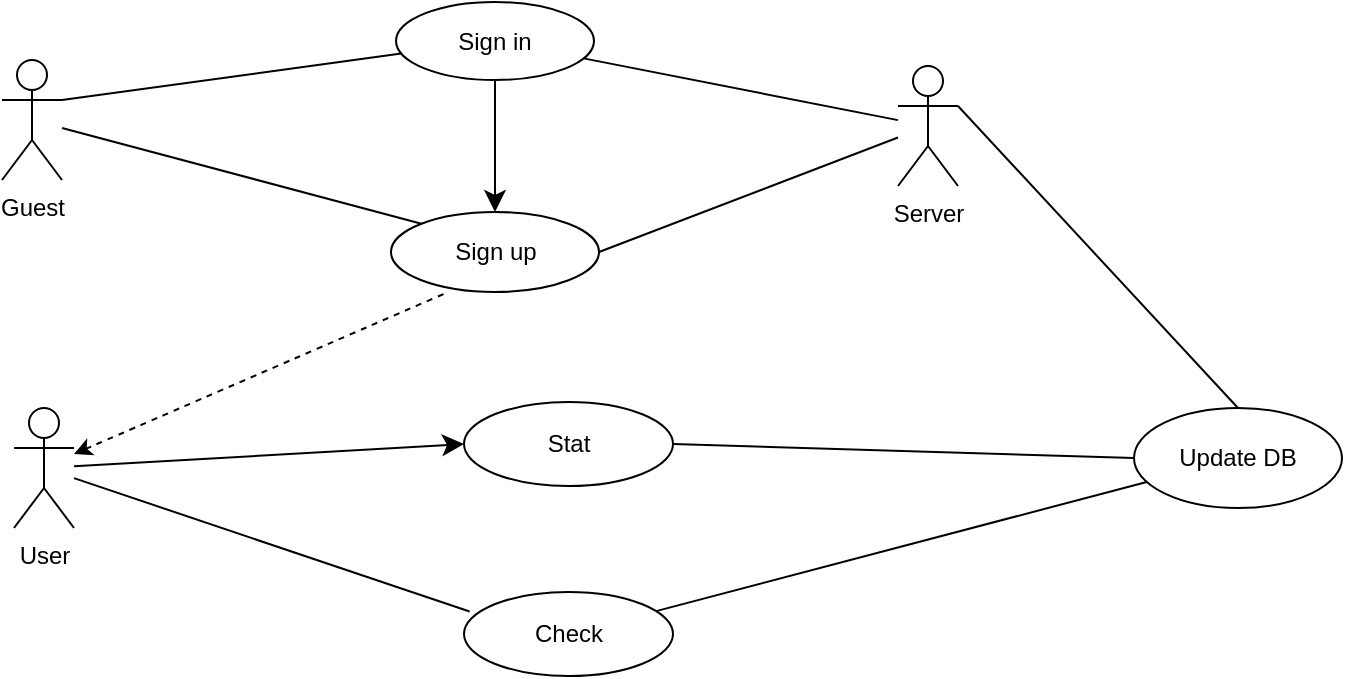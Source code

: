 <mxfile version="24.8.4">
  <diagram name="Страница — 1" id="V2-fQT5zMQqaheredIf3">
    <mxGraphModel dx="1450" dy="1015" grid="0" gridSize="10" guides="1" tooltips="1" connect="1" arrows="1" fold="1" page="0" pageScale="1" pageWidth="827" pageHeight="1169" math="0" shadow="0">
      <root>
        <mxCell id="0" />
        <mxCell id="1" parent="0" />
        <mxCell id="lnjXJIgrTa2Q20FUyr7j-8" value="Guest&lt;div&gt;&lt;br&gt;&lt;/div&gt;" style="shape=umlActor;verticalLabelPosition=bottom;verticalAlign=top;html=1;outlineConnect=0;" vertex="1" parent="1">
          <mxGeometry x="-167" y="19" width="30" height="60" as="geometry" />
        </mxCell>
        <mxCell id="lnjXJIgrTa2Q20FUyr7j-13" value="User&lt;div&gt;&lt;br&gt;&lt;/div&gt;" style="shape=umlActor;verticalLabelPosition=bottom;verticalAlign=top;html=1;outlineConnect=0;" vertex="1" parent="1">
          <mxGeometry x="-161" y="193" width="30" height="60" as="geometry" />
        </mxCell>
        <mxCell id="lnjXJIgrTa2Q20FUyr7j-15" value="Server&lt;div&gt;&lt;br&gt;&lt;/div&gt;" style="shape=umlActor;verticalLabelPosition=bottom;verticalAlign=top;html=1;outlineConnect=0;" vertex="1" parent="1">
          <mxGeometry x="281" y="22" width="30" height="60" as="geometry" />
        </mxCell>
        <mxCell id="lnjXJIgrTa2Q20FUyr7j-17" value="Sign in" style="ellipse;whiteSpace=wrap;html=1;" vertex="1" parent="1">
          <mxGeometry x="30" y="-10" width="99" height="39" as="geometry" />
        </mxCell>
        <mxCell id="lnjXJIgrTa2Q20FUyr7j-19" value="Sign up" style="ellipse;whiteSpace=wrap;html=1;" vertex="1" parent="1">
          <mxGeometry x="27.5" y="95" width="104" height="40" as="geometry" />
        </mxCell>
        <mxCell id="lnjXJIgrTa2Q20FUyr7j-21" value="Update DB" style="ellipse;whiteSpace=wrap;html=1;" vertex="1" parent="1">
          <mxGeometry x="399" y="193" width="104" height="50" as="geometry" />
        </mxCell>
        <mxCell id="lnjXJIgrTa2Q20FUyr7j-22" value="" style="endArrow=none;dashed=1;html=1;rounded=0;fontSize=12;curved=1;entryX=0.262;entryY=1.015;entryDx=0;entryDy=0;entryPerimeter=0;verticalAlign=top;startArrow=classic;startFill=1;" edge="1" parent="1" target="lnjXJIgrTa2Q20FUyr7j-19">
          <mxGeometry width="50" height="50" relative="1" as="geometry">
            <mxPoint x="-131" y="216" as="sourcePoint" />
            <mxPoint x="-44" y="169" as="targetPoint" />
          </mxGeometry>
        </mxCell>
        <mxCell id="lnjXJIgrTa2Q20FUyr7j-23" value="" style="endArrow=none;html=1;rounded=0;fontSize=12;startSize=8;endSize=8;curved=1;exitX=1;exitY=0.333;exitDx=0;exitDy=0;exitPerimeter=0;" edge="1" parent="1" source="lnjXJIgrTa2Q20FUyr7j-8" target="lnjXJIgrTa2Q20FUyr7j-17">
          <mxGeometry width="50" height="50" relative="1" as="geometry">
            <mxPoint x="-119" y="87" as="sourcePoint" />
            <mxPoint x="-69" y="37" as="targetPoint" />
          </mxGeometry>
        </mxCell>
        <mxCell id="lnjXJIgrTa2Q20FUyr7j-24" value="" style="endArrow=none;html=1;rounded=0;fontSize=12;startSize=8;endSize=8;curved=1;entryX=0;entryY=0;entryDx=0;entryDy=0;" edge="1" parent="1" source="lnjXJIgrTa2Q20FUyr7j-8" target="lnjXJIgrTa2Q20FUyr7j-19">
          <mxGeometry width="50" height="50" relative="1" as="geometry">
            <mxPoint x="-82" y="142" as="sourcePoint" />
            <mxPoint x="-32" y="92" as="targetPoint" />
          </mxGeometry>
        </mxCell>
        <mxCell id="lnjXJIgrTa2Q20FUyr7j-25" value="" style="endArrow=classic;html=1;rounded=0;fontSize=12;startSize=8;endSize=8;curved=1;exitX=0.5;exitY=1;exitDx=0;exitDy=0;entryX=0.5;entryY=0;entryDx=0;entryDy=0;" edge="1" parent="1" source="lnjXJIgrTa2Q20FUyr7j-17" target="lnjXJIgrTa2Q20FUyr7j-19">
          <mxGeometry width="50" height="50" relative="1" as="geometry">
            <mxPoint x="174" y="227" as="sourcePoint" />
            <mxPoint x="224" y="177" as="targetPoint" />
          </mxGeometry>
        </mxCell>
        <mxCell id="lnjXJIgrTa2Q20FUyr7j-26" value="" style="endArrow=none;html=1;rounded=0;fontSize=12;startSize=8;endSize=8;curved=1;exitX=1;exitY=0.5;exitDx=0;exitDy=0;" edge="1" parent="1" source="lnjXJIgrTa2Q20FUyr7j-19" target="lnjXJIgrTa2Q20FUyr7j-15">
          <mxGeometry width="50" height="50" relative="1" as="geometry">
            <mxPoint x="174" y="227" as="sourcePoint" />
            <mxPoint x="224" y="177" as="targetPoint" />
          </mxGeometry>
        </mxCell>
        <mxCell id="lnjXJIgrTa2Q20FUyr7j-27" value="" style="endArrow=none;html=1;rounded=0;fontSize=12;startSize=8;endSize=8;curved=1;" edge="1" parent="1" source="lnjXJIgrTa2Q20FUyr7j-17" target="lnjXJIgrTa2Q20FUyr7j-15">
          <mxGeometry width="50" height="50" relative="1" as="geometry">
            <mxPoint x="156" y="95" as="sourcePoint" />
            <mxPoint x="206" y="45" as="targetPoint" />
          </mxGeometry>
        </mxCell>
        <mxCell id="lnjXJIgrTa2Q20FUyr7j-28" value="" style="endArrow=none;html=1;rounded=0;fontSize=12;startSize=8;endSize=8;curved=1;entryX=1;entryY=0.333;entryDx=0;entryDy=0;entryPerimeter=0;exitX=0.5;exitY=0;exitDx=0;exitDy=0;" edge="1" parent="1" source="lnjXJIgrTa2Q20FUyr7j-21" target="lnjXJIgrTa2Q20FUyr7j-15">
          <mxGeometry width="50" height="50" relative="1" as="geometry">
            <mxPoint x="174" y="227" as="sourcePoint" />
            <mxPoint x="224" y="177" as="targetPoint" />
          </mxGeometry>
        </mxCell>
        <mxCell id="lnjXJIgrTa2Q20FUyr7j-34" style="edgeStyle=none;curved=1;rounded=0;orthogonalLoop=1;jettySize=auto;html=1;fontSize=12;startSize=8;endSize=8;endArrow=none;endFill=0;" edge="1" parent="1" source="lnjXJIgrTa2Q20FUyr7j-29" target="lnjXJIgrTa2Q20FUyr7j-21">
          <mxGeometry relative="1" as="geometry" />
        </mxCell>
        <mxCell id="lnjXJIgrTa2Q20FUyr7j-29" value="Check" style="ellipse;whiteSpace=wrap;html=1;" vertex="1" parent="1">
          <mxGeometry x="64" y="285" width="104.5" height="42" as="geometry" />
        </mxCell>
        <mxCell id="lnjXJIgrTa2Q20FUyr7j-35" style="edgeStyle=none;curved=1;rounded=0;orthogonalLoop=1;jettySize=auto;html=1;exitX=1;exitY=0.5;exitDx=0;exitDy=0;entryX=0;entryY=0.5;entryDx=0;entryDy=0;fontSize=12;startSize=8;endSize=8;endArrow=none;endFill=0;" edge="1" parent="1" source="lnjXJIgrTa2Q20FUyr7j-32" target="lnjXJIgrTa2Q20FUyr7j-21">
          <mxGeometry relative="1" as="geometry" />
        </mxCell>
        <mxCell id="lnjXJIgrTa2Q20FUyr7j-36" style="edgeStyle=none;curved=1;rounded=0;orthogonalLoop=1;jettySize=auto;html=1;exitX=0;exitY=0.5;exitDx=0;exitDy=0;fontSize=12;startSize=8;endSize=8;startArrow=classic;startFill=1;endArrow=none;endFill=0;" edge="1" parent="1" source="lnjXJIgrTa2Q20FUyr7j-32" target="lnjXJIgrTa2Q20FUyr7j-13">
          <mxGeometry relative="1" as="geometry" />
        </mxCell>
        <mxCell id="lnjXJIgrTa2Q20FUyr7j-32" value="Stat" style="ellipse;whiteSpace=wrap;html=1;" vertex="1" parent="1">
          <mxGeometry x="64" y="190" width="104.5" height="42" as="geometry" />
        </mxCell>
        <mxCell id="lnjXJIgrTa2Q20FUyr7j-33" value="" style="endArrow=none;html=1;rounded=0;fontSize=12;startSize=8;endSize=8;curved=1;entryX=0.027;entryY=0.233;entryDx=0;entryDy=0;entryPerimeter=0;" edge="1" parent="1" source="lnjXJIgrTa2Q20FUyr7j-13" target="lnjXJIgrTa2Q20FUyr7j-29">
          <mxGeometry width="50" height="50" relative="1" as="geometry">
            <mxPoint x="171" y="229" as="sourcePoint" />
            <mxPoint x="221" y="179" as="targetPoint" />
          </mxGeometry>
        </mxCell>
      </root>
    </mxGraphModel>
  </diagram>
</mxfile>
